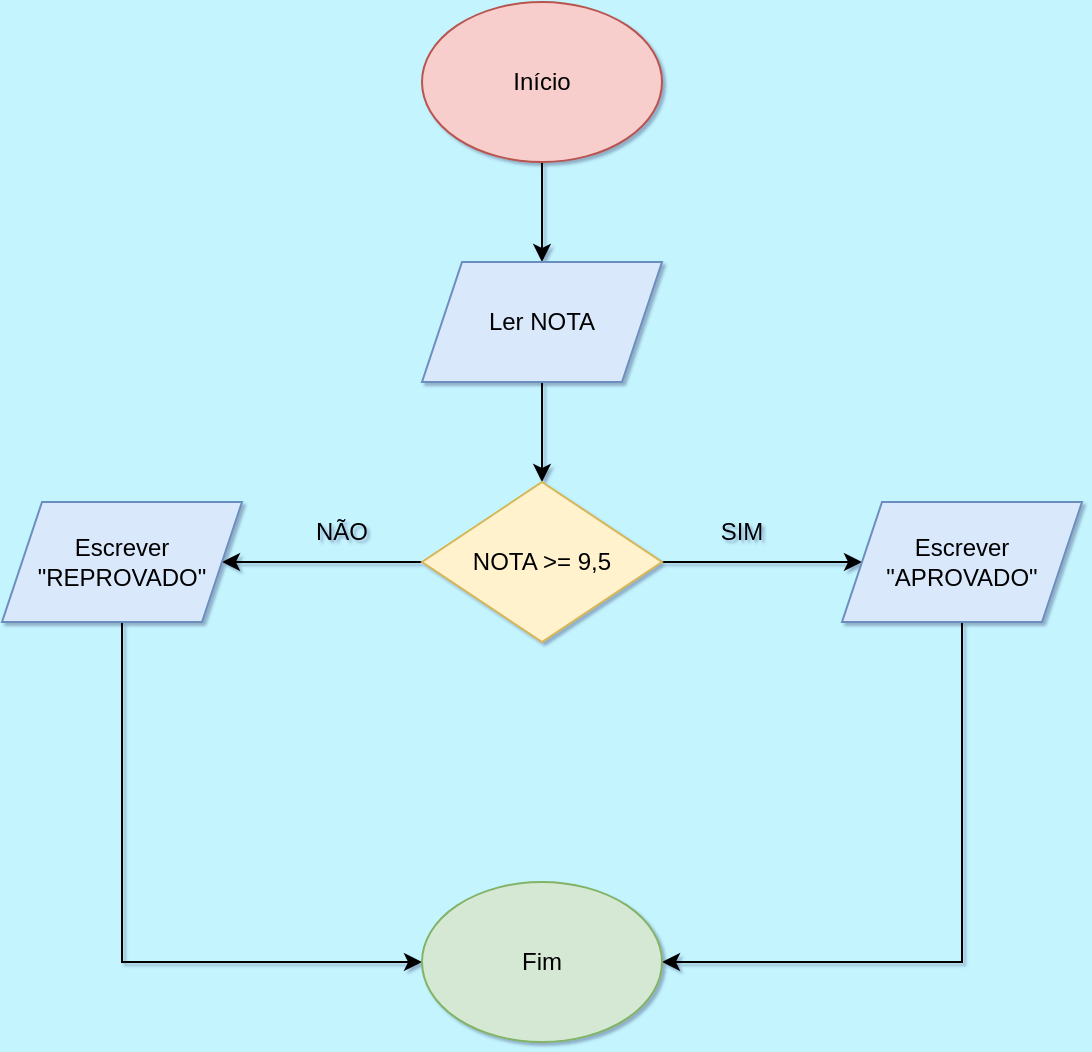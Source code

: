 <mxfile version="28.2.3">
  <diagram name="Página-1" id="BTg3gr3EsRNteMw118Vu">
    <mxGraphModel dx="1418" dy="786" grid="1" gridSize="10" guides="1" tooltips="1" connect="1" arrows="1" fold="1" page="1" pageScale="1" pageWidth="827" pageHeight="1169" background="#C4F5FF" math="0" shadow="1">
      <root>
        <mxCell id="0" />
        <mxCell id="1" parent="0" />
        <mxCell id="KNLEEk2y6GQ11udJIUTG-6" value="" style="edgeStyle=orthogonalEdgeStyle;rounded=0;orthogonalLoop=1;jettySize=auto;html=1;" edge="1" parent="1" source="KNLEEk2y6GQ11udJIUTG-1" target="KNLEEk2y6GQ11udJIUTG-2">
          <mxGeometry relative="1" as="geometry" />
        </mxCell>
        <mxCell id="KNLEEk2y6GQ11udJIUTG-1" value="Início" style="ellipse;whiteSpace=wrap;html=1;fillColor=#f8cecc;strokeColor=#b85450;" vertex="1" parent="1">
          <mxGeometry x="340" y="20" width="120" height="80" as="geometry" />
        </mxCell>
        <mxCell id="KNLEEk2y6GQ11udJIUTG-17" value="" style="edgeStyle=orthogonalEdgeStyle;rounded=0;orthogonalLoop=1;jettySize=auto;html=1;" edge="1" parent="1" source="KNLEEk2y6GQ11udJIUTG-2" target="KNLEEk2y6GQ11udJIUTG-10">
          <mxGeometry relative="1" as="geometry" />
        </mxCell>
        <mxCell id="KNLEEk2y6GQ11udJIUTG-2" value="Ler NOTA" style="shape=parallelogram;perimeter=parallelogramPerimeter;whiteSpace=wrap;html=1;fixedSize=1;fillColor=#dae8fc;strokeColor=#6c8ebf;" vertex="1" parent="1">
          <mxGeometry x="340" y="150" width="120" height="60" as="geometry" />
        </mxCell>
        <mxCell id="KNLEEk2y6GQ11udJIUTG-13" value="" style="edgeStyle=orthogonalEdgeStyle;rounded=0;orthogonalLoop=1;jettySize=auto;html=1;strokeColor=default;" edge="1" parent="1" source="KNLEEk2y6GQ11udJIUTG-10" target="KNLEEk2y6GQ11udJIUTG-11">
          <mxGeometry relative="1" as="geometry" />
        </mxCell>
        <mxCell id="KNLEEk2y6GQ11udJIUTG-14" value="" style="edgeStyle=orthogonalEdgeStyle;rounded=0;orthogonalLoop=1;jettySize=auto;html=1;" edge="1" parent="1" source="KNLEEk2y6GQ11udJIUTG-10" target="KNLEEk2y6GQ11udJIUTG-12">
          <mxGeometry relative="1" as="geometry" />
        </mxCell>
        <mxCell id="KNLEEk2y6GQ11udJIUTG-10" value="NOTA &amp;gt;= 9,5" style="rhombus;whiteSpace=wrap;html=1;fillColor=#fff2cc;strokeColor=#d6b656;" vertex="1" parent="1">
          <mxGeometry x="340" y="260" width="120" height="80" as="geometry" />
        </mxCell>
        <mxCell id="KNLEEk2y6GQ11udJIUTG-19" style="edgeStyle=orthogonalEdgeStyle;rounded=0;orthogonalLoop=1;jettySize=auto;html=1;" edge="1" parent="1" source="KNLEEk2y6GQ11udJIUTG-11" target="KNLEEk2y6GQ11udJIUTG-18">
          <mxGeometry relative="1" as="geometry">
            <mxPoint x="330" y="510" as="targetPoint" />
            <Array as="points">
              <mxPoint x="190" y="500" />
            </Array>
          </mxGeometry>
        </mxCell>
        <mxCell id="KNLEEk2y6GQ11udJIUTG-11" value="Escrever&lt;div&gt;&quot;REPROVADO&quot;&lt;/div&gt;" style="shape=parallelogram;perimeter=parallelogramPerimeter;whiteSpace=wrap;html=1;fixedSize=1;fillColor=#dae8fc;strokeColor=#6c8ebf;" vertex="1" parent="1">
          <mxGeometry x="130" y="270" width="120" height="60" as="geometry" />
        </mxCell>
        <mxCell id="KNLEEk2y6GQ11udJIUTG-20" style="edgeStyle=orthogonalEdgeStyle;rounded=0;orthogonalLoop=1;jettySize=auto;html=1;" edge="1" parent="1" source="KNLEEk2y6GQ11udJIUTG-12" target="KNLEEk2y6GQ11udJIUTG-18">
          <mxGeometry relative="1" as="geometry">
            <mxPoint x="500" y="520" as="targetPoint" />
            <Array as="points">
              <mxPoint x="610" y="500" />
            </Array>
          </mxGeometry>
        </mxCell>
        <mxCell id="KNLEEk2y6GQ11udJIUTG-12" value="Escrever&lt;div&gt;&quot;APROVADO&quot;&lt;/div&gt;" style="shape=parallelogram;perimeter=parallelogramPerimeter;whiteSpace=wrap;html=1;fixedSize=1;fillColor=#dae8fc;strokeColor=#6c8ebf;" vertex="1" parent="1">
          <mxGeometry x="550" y="270" width="120" height="60" as="geometry" />
        </mxCell>
        <mxCell id="KNLEEk2y6GQ11udJIUTG-15" value="NÃO" style="text;html=1;align=center;verticalAlign=middle;whiteSpace=wrap;rounded=0;" vertex="1" parent="1">
          <mxGeometry x="270" y="270" width="60" height="30" as="geometry" />
        </mxCell>
        <mxCell id="KNLEEk2y6GQ11udJIUTG-16" value="SIM" style="text;html=1;align=center;verticalAlign=middle;whiteSpace=wrap;rounded=0;" vertex="1" parent="1">
          <mxGeometry x="470" y="270" width="60" height="30" as="geometry" />
        </mxCell>
        <mxCell id="KNLEEk2y6GQ11udJIUTG-18" value="Fim" style="ellipse;whiteSpace=wrap;html=1;fillColor=#d5e8d4;strokeColor=#82b366;" vertex="1" parent="1">
          <mxGeometry x="340" y="460" width="120" height="80" as="geometry" />
        </mxCell>
      </root>
    </mxGraphModel>
  </diagram>
</mxfile>
